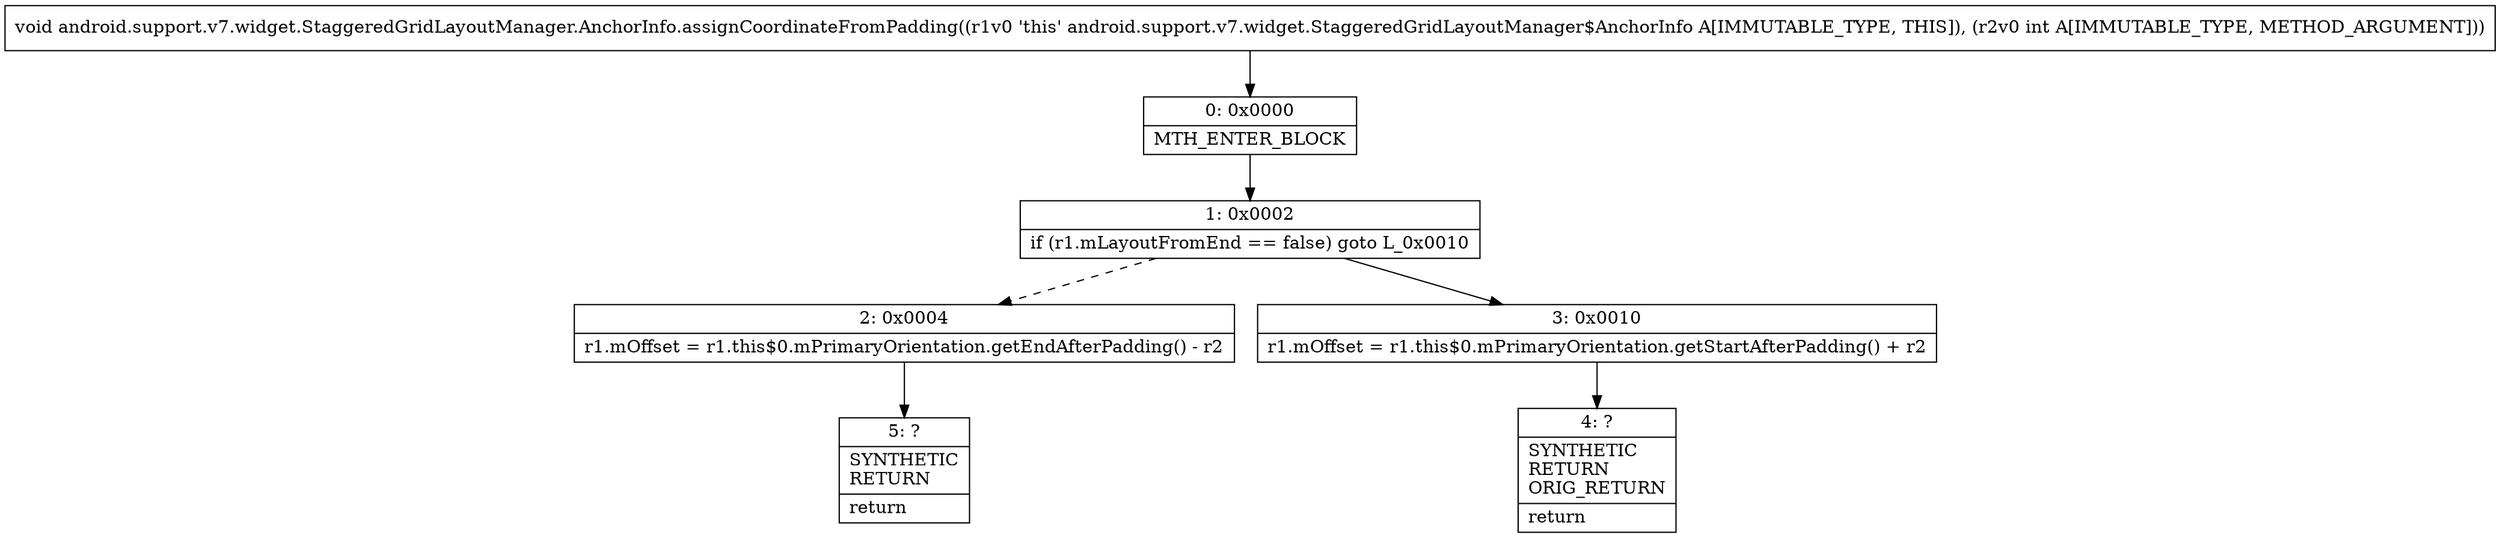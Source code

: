 digraph "CFG forandroid.support.v7.widget.StaggeredGridLayoutManager.AnchorInfo.assignCoordinateFromPadding(I)V" {
Node_0 [shape=record,label="{0\:\ 0x0000|MTH_ENTER_BLOCK\l}"];
Node_1 [shape=record,label="{1\:\ 0x0002|if (r1.mLayoutFromEnd == false) goto L_0x0010\l}"];
Node_2 [shape=record,label="{2\:\ 0x0004|r1.mOffset = r1.this$0.mPrimaryOrientation.getEndAfterPadding() \- r2\l}"];
Node_3 [shape=record,label="{3\:\ 0x0010|r1.mOffset = r1.this$0.mPrimaryOrientation.getStartAfterPadding() + r2\l}"];
Node_4 [shape=record,label="{4\:\ ?|SYNTHETIC\lRETURN\lORIG_RETURN\l|return\l}"];
Node_5 [shape=record,label="{5\:\ ?|SYNTHETIC\lRETURN\l|return\l}"];
MethodNode[shape=record,label="{void android.support.v7.widget.StaggeredGridLayoutManager.AnchorInfo.assignCoordinateFromPadding((r1v0 'this' android.support.v7.widget.StaggeredGridLayoutManager$AnchorInfo A[IMMUTABLE_TYPE, THIS]), (r2v0 int A[IMMUTABLE_TYPE, METHOD_ARGUMENT])) }"];
MethodNode -> Node_0;
Node_0 -> Node_1;
Node_1 -> Node_2[style=dashed];
Node_1 -> Node_3;
Node_2 -> Node_5;
Node_3 -> Node_4;
}

